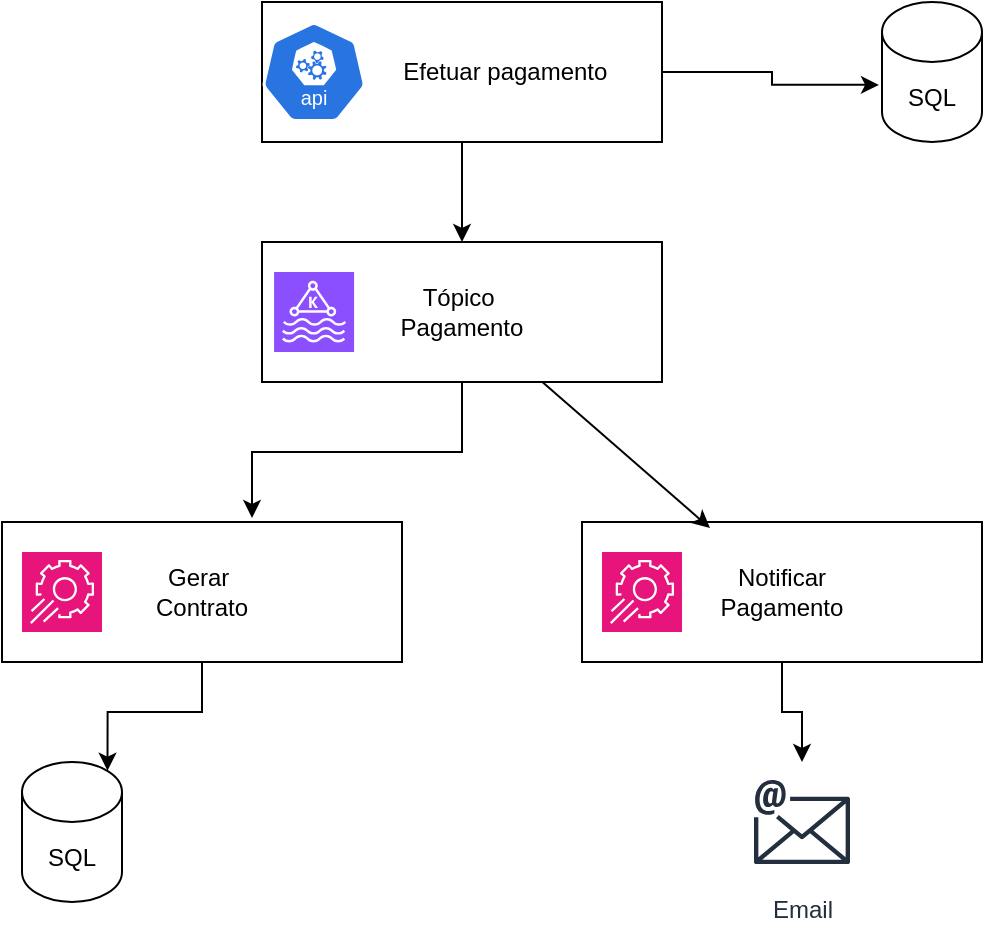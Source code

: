 <mxfile version="26.2.14">
  <diagram name="Página-1" id="SAZ3PyA_UbpgVHjmQ9m2">
    <mxGraphModel dx="802" dy="486" grid="1" gridSize="10" guides="1" tooltips="1" connect="1" arrows="1" fold="1" page="1" pageScale="1" pageWidth="827" pageHeight="1169" math="0" shadow="0">
      <root>
        <mxCell id="0" />
        <mxCell id="1" parent="0" />
        <mxCell id="jZbSrkcyQa67GuuQDNa2-19" style="edgeStyle=orthogonalEdgeStyle;rounded=0;orthogonalLoop=1;jettySize=auto;html=1;entryX=0.5;entryY=0;entryDx=0;entryDy=0;" edge="1" parent="1" source="jZbSrkcyQa67GuuQDNa2-1" target="jZbSrkcyQa67GuuQDNa2-13">
          <mxGeometry relative="1" as="geometry" />
        </mxCell>
        <mxCell id="jZbSrkcyQa67GuuQDNa2-1" value="&amp;nbsp; &amp;nbsp; &amp;nbsp; &amp;nbsp; &amp;nbsp; &amp;nbsp; &amp;nbsp;Efetuar pagamento" style="rounded=0;whiteSpace=wrap;html=1;" vertex="1" parent="1">
          <mxGeometry x="190" y="50" width="200" height="70" as="geometry" />
        </mxCell>
        <mxCell id="jZbSrkcyQa67GuuQDNa2-6" value="SQL" style="shape=cylinder3;whiteSpace=wrap;html=1;boundedLbl=1;backgroundOutline=1;size=15;" vertex="1" parent="1">
          <mxGeometry x="500" y="50" width="50" height="70" as="geometry" />
        </mxCell>
        <mxCell id="jZbSrkcyQa67GuuQDNa2-7" style="edgeStyle=orthogonalEdgeStyle;rounded=0;orthogonalLoop=1;jettySize=auto;html=1;entryX=-0.03;entryY=0.592;entryDx=0;entryDy=0;entryPerimeter=0;" edge="1" parent="1" source="jZbSrkcyQa67GuuQDNa2-1" target="jZbSrkcyQa67GuuQDNa2-6">
          <mxGeometry relative="1" as="geometry" />
        </mxCell>
        <mxCell id="jZbSrkcyQa67GuuQDNa2-12" value="" style="aspect=fixed;sketch=0;html=1;dashed=0;whitespace=wrap;verticalLabelPosition=bottom;verticalAlign=top;fillColor=#2875E2;strokeColor=#ffffff;points=[[0.005,0.63,0],[0.1,0.2,0],[0.9,0.2,0],[0.5,0,0],[0.995,0.63,0],[0.72,0.99,0],[0.5,1,0],[0.28,0.99,0]];shape=mxgraph.kubernetes.icon2;kubernetesLabel=1;prIcon=api" vertex="1" parent="1">
          <mxGeometry x="190" y="60" width="52.08" height="50" as="geometry" />
        </mxCell>
        <mxCell id="jZbSrkcyQa67GuuQDNa2-13" value="Tópico&amp;nbsp;&lt;div&gt;Pagamento&lt;/div&gt;" style="rounded=0;whiteSpace=wrap;html=1;" vertex="1" parent="1">
          <mxGeometry x="190" y="170" width="200" height="70" as="geometry" />
        </mxCell>
        <mxCell id="jZbSrkcyQa67GuuQDNa2-14" value="Gerar&amp;nbsp;&lt;div&gt;Contrato&lt;/div&gt;" style="rounded=0;whiteSpace=wrap;html=1;" vertex="1" parent="1">
          <mxGeometry x="60" y="310" width="200" height="70" as="geometry" />
        </mxCell>
        <mxCell id="jZbSrkcyQa67GuuQDNa2-22" style="edgeStyle=orthogonalEdgeStyle;rounded=0;orthogonalLoop=1;jettySize=auto;html=1;" edge="1" parent="1" source="jZbSrkcyQa67GuuQDNa2-15" target="jZbSrkcyQa67GuuQDNa2-21">
          <mxGeometry relative="1" as="geometry" />
        </mxCell>
        <mxCell id="jZbSrkcyQa67GuuQDNa2-15" value="Notificar&lt;div&gt;Pagamento&lt;/div&gt;" style="rounded=0;whiteSpace=wrap;html=1;" vertex="1" parent="1">
          <mxGeometry x="350" y="310" width="200" height="70" as="geometry" />
        </mxCell>
        <mxCell id="jZbSrkcyQa67GuuQDNa2-16" value="SQL" style="shape=cylinder3;whiteSpace=wrap;html=1;boundedLbl=1;backgroundOutline=1;size=15;" vertex="1" parent="1">
          <mxGeometry x="70" y="430" width="50" height="70" as="geometry" />
        </mxCell>
        <mxCell id="jZbSrkcyQa67GuuQDNa2-17" style="edgeStyle=orthogonalEdgeStyle;rounded=0;orthogonalLoop=1;jettySize=auto;html=1;entryX=0.855;entryY=0;entryDx=0;entryDy=4.35;entryPerimeter=0;" edge="1" parent="1" source="jZbSrkcyQa67GuuQDNa2-14" target="jZbSrkcyQa67GuuQDNa2-16">
          <mxGeometry relative="1" as="geometry" />
        </mxCell>
        <mxCell id="jZbSrkcyQa67GuuQDNa2-18" value="" style="sketch=0;points=[[0,0,0],[0.25,0,0],[0.5,0,0],[0.75,0,0],[1,0,0],[0,1,0],[0.25,1,0],[0.5,1,0],[0.75,1,0],[1,1,0],[0,0.25,0],[0,0.5,0],[0,0.75,0],[1,0.25,0],[1,0.5,0],[1,0.75,0]];outlineConnect=0;fontColor=#232F3E;fillColor=#8C4FFF;strokeColor=#ffffff;dashed=0;verticalLabelPosition=bottom;verticalAlign=top;align=center;html=1;fontSize=12;fontStyle=0;aspect=fixed;shape=mxgraph.aws4.resourceIcon;resIcon=mxgraph.aws4.managed_streaming_for_kafka;" vertex="1" parent="1">
          <mxGeometry x="196.04" y="185" width="40" height="40" as="geometry" />
        </mxCell>
        <mxCell id="jZbSrkcyQa67GuuQDNa2-20" style="edgeStyle=orthogonalEdgeStyle;rounded=0;orthogonalLoop=1;jettySize=auto;html=1;entryX=0.625;entryY=-0.029;entryDx=0;entryDy=0;entryPerimeter=0;" edge="1" parent="1" source="jZbSrkcyQa67GuuQDNa2-13" target="jZbSrkcyQa67GuuQDNa2-14">
          <mxGeometry relative="1" as="geometry" />
        </mxCell>
        <mxCell id="jZbSrkcyQa67GuuQDNa2-21" value="Email" style="sketch=0;outlineConnect=0;fontColor=#232F3E;gradientColor=none;strokeColor=#232F3E;fillColor=#ffffff;dashed=0;verticalLabelPosition=bottom;verticalAlign=top;align=center;html=1;fontSize=12;fontStyle=0;aspect=fixed;shape=mxgraph.aws4.resourceIcon;resIcon=mxgraph.aws4.email;" vertex="1" parent="1">
          <mxGeometry x="430" y="430" width="60" height="60" as="geometry" />
        </mxCell>
        <mxCell id="jZbSrkcyQa67GuuQDNa2-23" value="" style="endArrow=classic;html=1;rounded=0;entryX=0.32;entryY=0.043;entryDx=0;entryDy=0;entryPerimeter=0;" edge="1" parent="1" source="jZbSrkcyQa67GuuQDNa2-13" target="jZbSrkcyQa67GuuQDNa2-15">
          <mxGeometry width="50" height="50" relative="1" as="geometry">
            <mxPoint x="390" y="280" as="sourcePoint" />
            <mxPoint x="440" y="230" as="targetPoint" />
          </mxGeometry>
        </mxCell>
        <mxCell id="jZbSrkcyQa67GuuQDNa2-24" value="" style="sketch=0;points=[[0,0,0],[0.25,0,0],[0.5,0,0],[0.75,0,0],[1,0,0],[0,1,0],[0.25,1,0],[0.5,1,0],[0.75,1,0],[1,1,0],[0,0.25,0],[0,0.5,0],[0,0.75,0],[1,0.25,0],[1,0.5,0],[1,0.75,0]];points=[[0,0,0],[0.25,0,0],[0.5,0,0],[0.75,0,0],[1,0,0],[0,1,0],[0.25,1,0],[0.5,1,0],[0.75,1,0],[1,1,0],[0,0.25,0],[0,0.5,0],[0,0.75,0],[1,0.25,0],[1,0.5,0],[1,0.75,0]];outlineConnect=0;fontColor=#232F3E;fillColor=#E7157B;strokeColor=#ffffff;dashed=0;verticalLabelPosition=bottom;verticalAlign=top;align=center;html=1;fontSize=12;fontStyle=0;aspect=fixed;shape=mxgraph.aws4.resourceIcon;resIcon=mxgraph.aws4.app_config;" vertex="1" parent="1">
          <mxGeometry x="70" y="325" width="40" height="40" as="geometry" />
        </mxCell>
        <mxCell id="jZbSrkcyQa67GuuQDNa2-25" value="" style="sketch=0;points=[[0,0,0],[0.25,0,0],[0.5,0,0],[0.75,0,0],[1,0,0],[0,1,0],[0.25,1,0],[0.5,1,0],[0.75,1,0],[1,1,0],[0,0.25,0],[0,0.5,0],[0,0.75,0],[1,0.25,0],[1,0.5,0],[1,0.75,0]];points=[[0,0,0],[0.25,0,0],[0.5,0,0],[0.75,0,0],[1,0,0],[0,1,0],[0.25,1,0],[0.5,1,0],[0.75,1,0],[1,1,0],[0,0.25,0],[0,0.5,0],[0,0.75,0],[1,0.25,0],[1,0.5,0],[1,0.75,0]];outlineConnect=0;fontColor=#232F3E;fillColor=#E7157B;strokeColor=#ffffff;dashed=0;verticalLabelPosition=bottom;verticalAlign=top;align=center;html=1;fontSize=12;fontStyle=0;aspect=fixed;shape=mxgraph.aws4.resourceIcon;resIcon=mxgraph.aws4.app_config;" vertex="1" parent="1">
          <mxGeometry x="360" y="325" width="40" height="40" as="geometry" />
        </mxCell>
      </root>
    </mxGraphModel>
  </diagram>
</mxfile>
